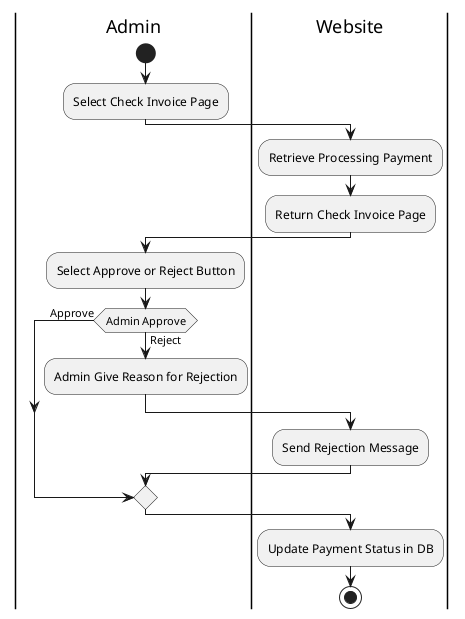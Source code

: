 @startuml
|Admin|
start
:Select Check Invoice Page;
|Website|

:Retrieve Processing Payment;
:Return Check Invoice Page;
|Admin|
:Select Approve or Reject Button;    
if (Admin Approve) is (Approve) then
|Website|
else (Reject)
|Admin|
:Admin Give Reason for Rejection;
|Website|
:Send Rejection Message;
endif

:Update Payment Status in DB;
stop
@enduml